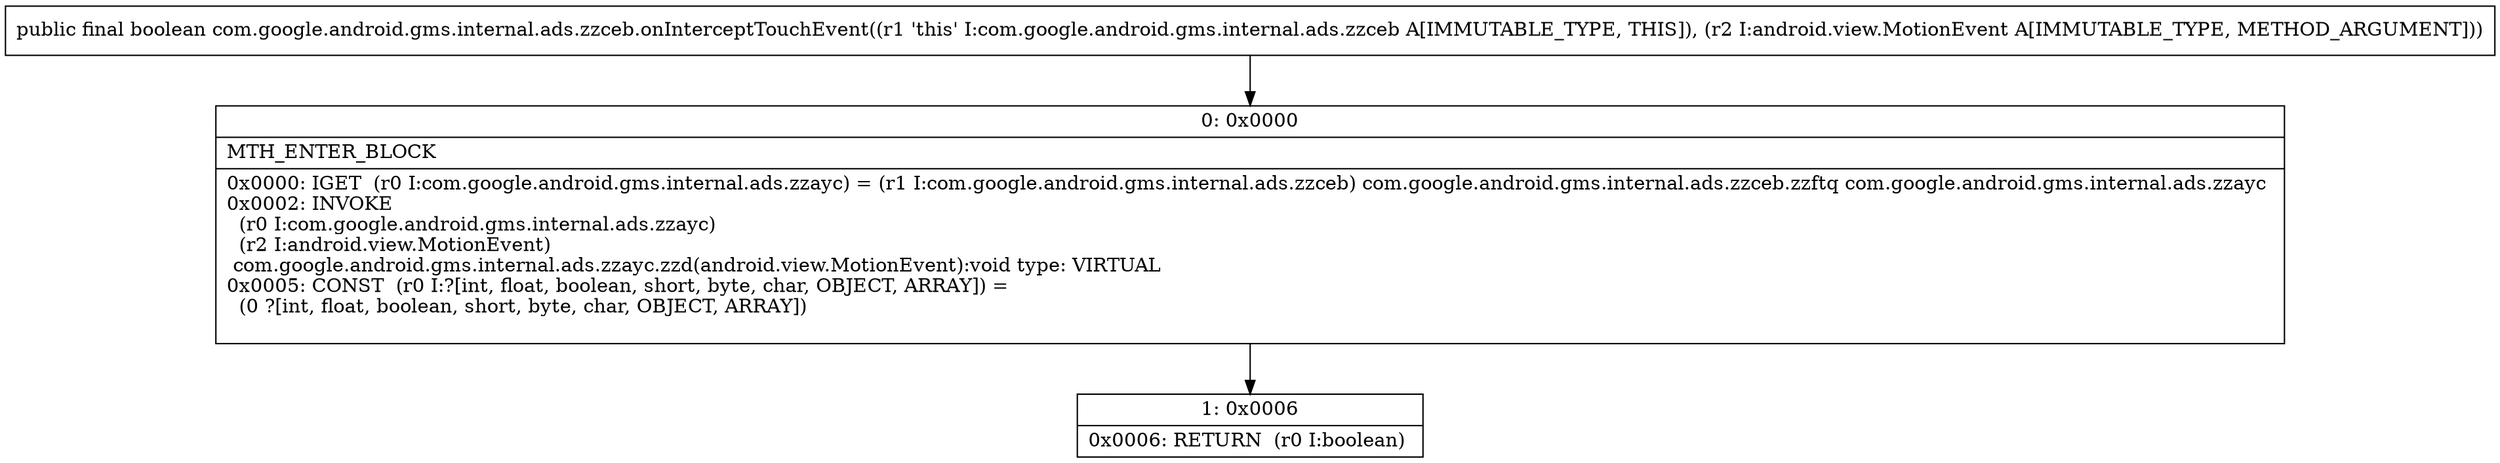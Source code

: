 digraph "CFG forcom.google.android.gms.internal.ads.zzceb.onInterceptTouchEvent(Landroid\/view\/MotionEvent;)Z" {
Node_0 [shape=record,label="{0\:\ 0x0000|MTH_ENTER_BLOCK\l|0x0000: IGET  (r0 I:com.google.android.gms.internal.ads.zzayc) = (r1 I:com.google.android.gms.internal.ads.zzceb) com.google.android.gms.internal.ads.zzceb.zzftq com.google.android.gms.internal.ads.zzayc \l0x0002: INVOKE  \l  (r0 I:com.google.android.gms.internal.ads.zzayc)\l  (r2 I:android.view.MotionEvent)\l com.google.android.gms.internal.ads.zzayc.zzd(android.view.MotionEvent):void type: VIRTUAL \l0x0005: CONST  (r0 I:?[int, float, boolean, short, byte, char, OBJECT, ARRAY]) = \l  (0 ?[int, float, boolean, short, byte, char, OBJECT, ARRAY])\l \l}"];
Node_1 [shape=record,label="{1\:\ 0x0006|0x0006: RETURN  (r0 I:boolean) \l}"];
MethodNode[shape=record,label="{public final boolean com.google.android.gms.internal.ads.zzceb.onInterceptTouchEvent((r1 'this' I:com.google.android.gms.internal.ads.zzceb A[IMMUTABLE_TYPE, THIS]), (r2 I:android.view.MotionEvent A[IMMUTABLE_TYPE, METHOD_ARGUMENT])) }"];
MethodNode -> Node_0;
Node_0 -> Node_1;
}

